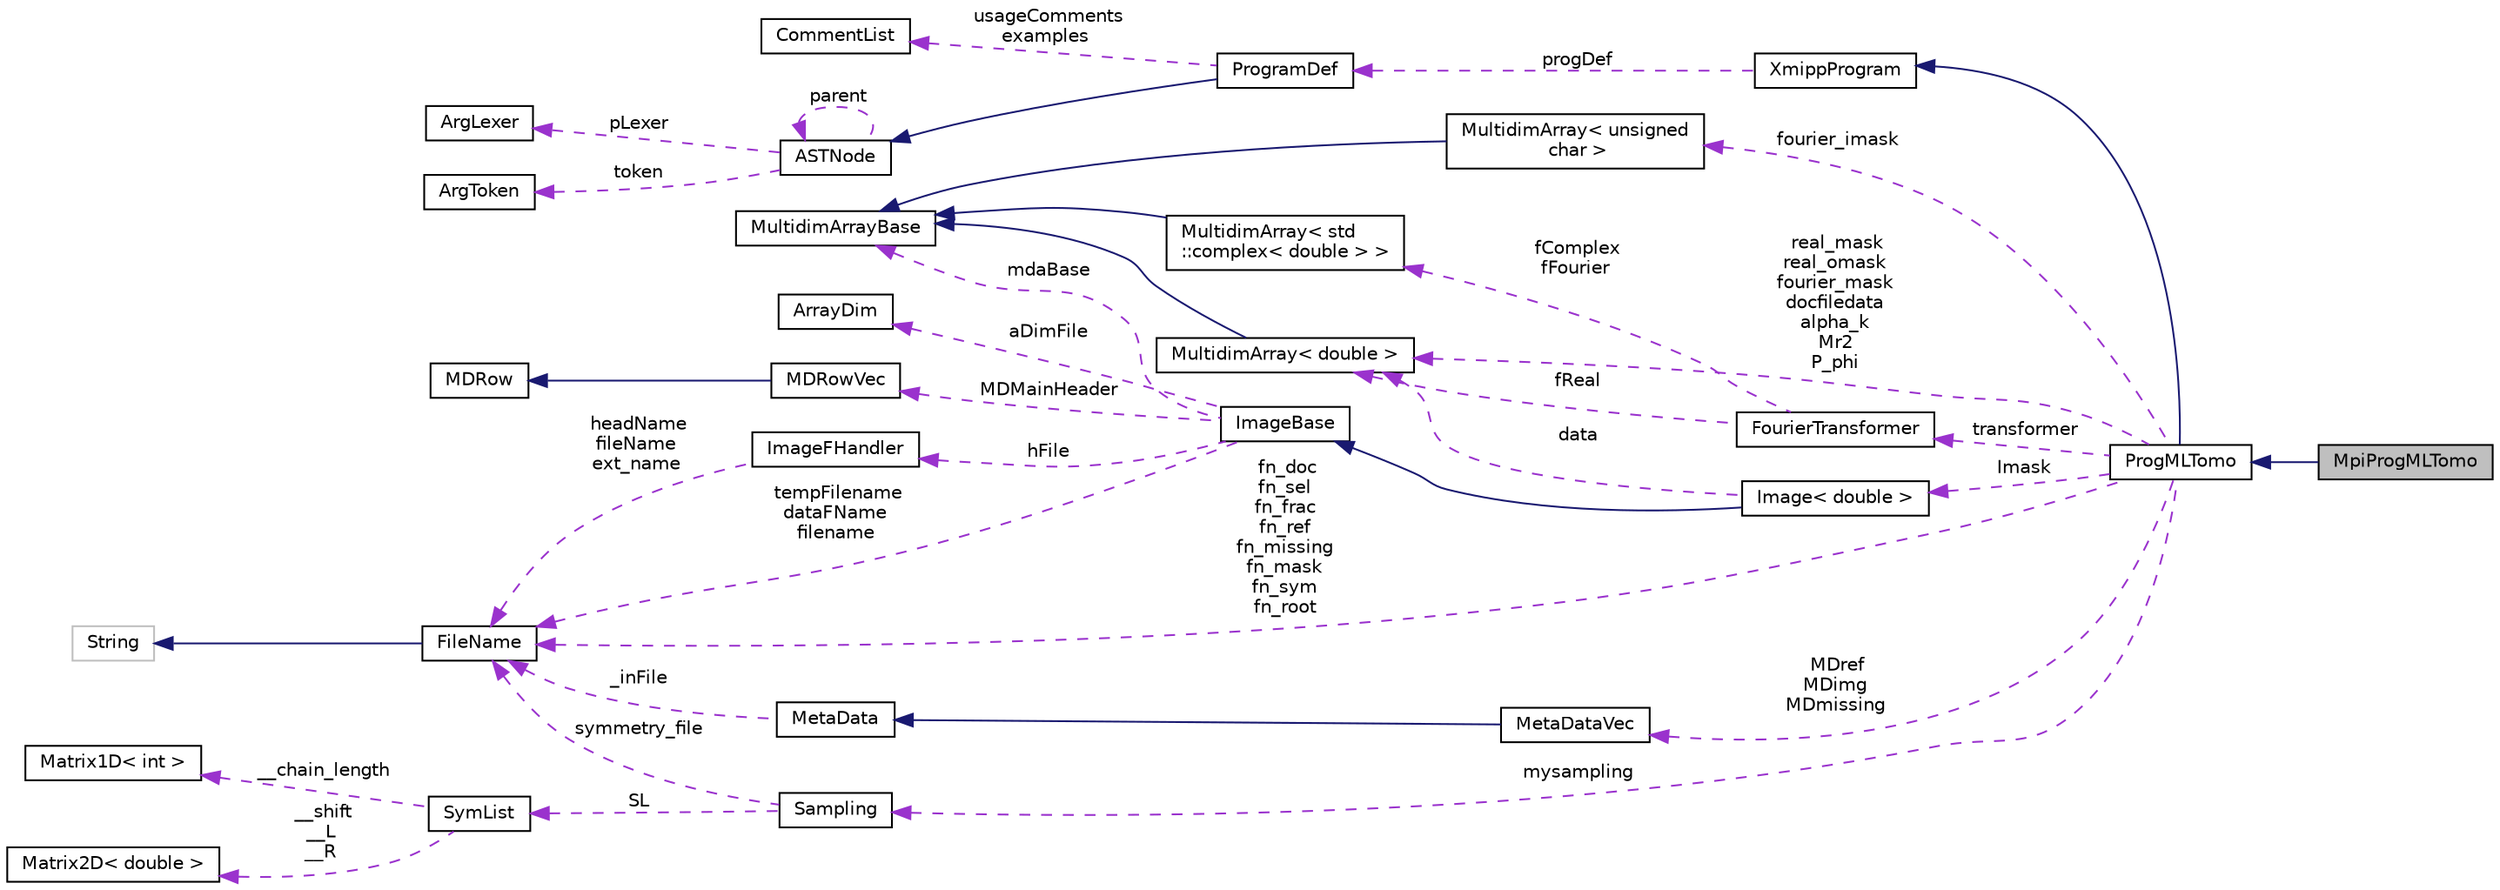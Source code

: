 digraph "MpiProgMLTomo"
{
  edge [fontname="Helvetica",fontsize="10",labelfontname="Helvetica",labelfontsize="10"];
  node [fontname="Helvetica",fontsize="10",shape=record];
  rankdir="LR";
  Node3 [label="MpiProgMLTomo",height=0.2,width=0.4,color="black", fillcolor="grey75", style="filled", fontcolor="black"];
  Node4 -> Node3 [dir="back",color="midnightblue",fontsize="10",style="solid",fontname="Helvetica"];
  Node4 [label="ProgMLTomo",height=0.2,width=0.4,color="black", fillcolor="white", style="filled",URL="$classProgMLTomo.html"];
  Node5 -> Node4 [dir="back",color="midnightblue",fontsize="10",style="solid",fontname="Helvetica"];
  Node5 [label="XmippProgram",height=0.2,width=0.4,color="black", fillcolor="white", style="filled",URL="$classXmippProgram.html"];
  Node6 -> Node5 [dir="back",color="darkorchid3",fontsize="10",style="dashed",label=" progDef" ,fontname="Helvetica"];
  Node6 [label="ProgramDef",height=0.2,width=0.4,color="black", fillcolor="white", style="filled",URL="$classProgramDef.html"];
  Node7 -> Node6 [dir="back",color="midnightblue",fontsize="10",style="solid",fontname="Helvetica"];
  Node7 [label="ASTNode",height=0.2,width=0.4,color="black", fillcolor="white", style="filled",URL="$classASTNode.html"];
  Node8 -> Node7 [dir="back",color="darkorchid3",fontsize="10",style="dashed",label=" token" ,fontname="Helvetica"];
  Node8 [label="ArgToken",height=0.2,width=0.4,color="black", fillcolor="white", style="filled",URL="$classArgToken.html"];
  Node9 -> Node7 [dir="back",color="darkorchid3",fontsize="10",style="dashed",label=" pLexer" ,fontname="Helvetica"];
  Node9 [label="ArgLexer",height=0.2,width=0.4,color="black", fillcolor="white", style="filled",URL="$classArgLexer.html"];
  Node7 -> Node7 [dir="back",color="darkorchid3",fontsize="10",style="dashed",label=" parent" ,fontname="Helvetica"];
  Node10 -> Node6 [dir="back",color="darkorchid3",fontsize="10",style="dashed",label=" usageComments\nexamples" ,fontname="Helvetica"];
  Node10 [label="CommentList",height=0.2,width=0.4,color="black", fillcolor="white", style="filled",URL="$classCommentList.html"];
  Node11 -> Node4 [dir="back",color="darkorchid3",fontsize="10",style="dashed",label=" transformer" ,fontname="Helvetica"];
  Node11 [label="FourierTransformer",height=0.2,width=0.4,color="black", fillcolor="white", style="filled",URL="$classFourierTransformer.html"];
  Node12 -> Node11 [dir="back",color="darkorchid3",fontsize="10",style="dashed",label=" fReal" ,fontname="Helvetica"];
  Node12 [label="MultidimArray\< double \>",height=0.2,width=0.4,color="black", fillcolor="white", style="filled",URL="$classMultidimArray.html"];
  Node13 -> Node12 [dir="back",color="midnightblue",fontsize="10",style="solid",fontname="Helvetica"];
  Node13 [label="MultidimArrayBase",height=0.2,width=0.4,color="black", fillcolor="white", style="filled",URL="$classMultidimArrayBase.html"];
  Node14 -> Node11 [dir="back",color="darkorchid3",fontsize="10",style="dashed",label=" fComplex\nfFourier" ,fontname="Helvetica"];
  Node14 [label="MultidimArray\< std\l::complex\< double \> \>",height=0.2,width=0.4,color="black", fillcolor="white", style="filled",URL="$classMultidimArray.html"];
  Node13 -> Node14 [dir="back",color="midnightblue",fontsize="10",style="solid",fontname="Helvetica"];
  Node15 -> Node4 [dir="back",color="darkorchid3",fontsize="10",style="dashed",label=" MDref\nMDimg\nMDmissing" ,fontname="Helvetica"];
  Node15 [label="MetaDataVec",height=0.2,width=0.4,color="black", fillcolor="white", style="filled",URL="$classMetaDataVec.html"];
  Node16 -> Node15 [dir="back",color="midnightblue",fontsize="10",style="solid",fontname="Helvetica"];
  Node16 [label="MetaData",height=0.2,width=0.4,color="black", fillcolor="white", style="filled",URL="$classMetaData.html"];
  Node17 -> Node16 [dir="back",color="darkorchid3",fontsize="10",style="dashed",label=" _inFile" ,fontname="Helvetica"];
  Node17 [label="FileName",height=0.2,width=0.4,color="black", fillcolor="white", style="filled",URL="$classFileName.html"];
  Node18 -> Node17 [dir="back",color="midnightblue",fontsize="10",style="solid",fontname="Helvetica"];
  Node18 [label="String",height=0.2,width=0.4,color="grey75", fillcolor="white", style="filled"];
  Node19 -> Node4 [dir="back",color="darkorchid3",fontsize="10",style="dashed",label=" Imask" ,fontname="Helvetica"];
  Node19 [label="Image\< double \>",height=0.2,width=0.4,color="black", fillcolor="white", style="filled",URL="$classImage.html"];
  Node20 -> Node19 [dir="back",color="midnightblue",fontsize="10",style="solid",fontname="Helvetica"];
  Node20 [label="ImageBase",height=0.2,width=0.4,color="black", fillcolor="white", style="filled",URL="$classImageBase.html",tooltip="Image base class. "];
  Node13 -> Node20 [dir="back",color="darkorchid3",fontsize="10",style="dashed",label=" mdaBase" ,fontname="Helvetica"];
  Node21 -> Node20 [dir="back",color="darkorchid3",fontsize="10",style="dashed",label=" MDMainHeader" ,fontname="Helvetica"];
  Node21 [label="MDRowVec",height=0.2,width=0.4,color="black", fillcolor="white", style="filled",URL="$classMDRowVec.html"];
  Node22 -> Node21 [dir="back",color="midnightblue",fontsize="10",style="solid",fontname="Helvetica"];
  Node22 [label="MDRow",height=0.2,width=0.4,color="black", fillcolor="white", style="filled",URL="$classMDRow.html"];
  Node23 -> Node20 [dir="back",color="darkorchid3",fontsize="10",style="dashed",label=" hFile" ,fontname="Helvetica"];
  Node23 [label="ImageFHandler",height=0.2,width=0.4,color="black", fillcolor="white", style="filled",URL="$structImageFHandler.html"];
  Node17 -> Node23 [dir="back",color="darkorchid3",fontsize="10",style="dashed",label=" headName\nfileName\next_name" ,fontname="Helvetica"];
  Node24 -> Node20 [dir="back",color="darkorchid3",fontsize="10",style="dashed",label=" aDimFile" ,fontname="Helvetica"];
  Node24 [label="ArrayDim",height=0.2,width=0.4,color="black", fillcolor="white", style="filled",URL="$structArrayDim.html"];
  Node17 -> Node20 [dir="back",color="darkorchid3",fontsize="10",style="dashed",label=" tempFilename\ndataFName\nfilename" ,fontname="Helvetica"];
  Node12 -> Node19 [dir="back",color="darkorchid3",fontsize="10",style="dashed",label=" data" ,fontname="Helvetica"];
  Node12 -> Node4 [dir="back",color="darkorchid3",fontsize="10",style="dashed",label=" real_mask\nreal_omask\nfourier_mask\ndocfiledata\nalpha_k\nMr2\nP_phi" ,fontname="Helvetica"];
  Node25 -> Node4 [dir="back",color="darkorchid3",fontsize="10",style="dashed",label=" mysampling" ,fontname="Helvetica"];
  Node25 [label="Sampling",height=0.2,width=0.4,color="black", fillcolor="white", style="filled",URL="$classSampling.html"];
  Node26 -> Node25 [dir="back",color="darkorchid3",fontsize="10",style="dashed",label=" SL" ,fontname="Helvetica"];
  Node26 [label="SymList",height=0.2,width=0.4,color="black", fillcolor="white", style="filled",URL="$classSymList.html"];
  Node27 -> Node26 [dir="back",color="darkorchid3",fontsize="10",style="dashed",label=" __shift\n__L\n__R" ,fontname="Helvetica"];
  Node27 [label="Matrix2D\< double \>",height=0.2,width=0.4,color="black", fillcolor="white", style="filled",URL="$classMatrix2D.html"];
  Node28 -> Node26 [dir="back",color="darkorchid3",fontsize="10",style="dashed",label=" __chain_length" ,fontname="Helvetica"];
  Node28 [label="Matrix1D\< int \>",height=0.2,width=0.4,color="black", fillcolor="white", style="filled",URL="$classMatrix1D.html"];
  Node17 -> Node25 [dir="back",color="darkorchid3",fontsize="10",style="dashed",label=" symmetry_file" ,fontname="Helvetica"];
  Node29 -> Node4 [dir="back",color="darkorchid3",fontsize="10",style="dashed",label=" fourier_imask" ,fontname="Helvetica"];
  Node29 [label="MultidimArray\< unsigned\l char \>",height=0.2,width=0.4,color="black", fillcolor="white", style="filled",URL="$classMultidimArray.html"];
  Node13 -> Node29 [dir="back",color="midnightblue",fontsize="10",style="solid",fontname="Helvetica"];
  Node17 -> Node4 [dir="back",color="darkorchid3",fontsize="10",style="dashed",label=" fn_doc\nfn_sel\nfn_frac\nfn_ref\nfn_missing\nfn_mask\nfn_sym\nfn_root" ,fontname="Helvetica"];
}

